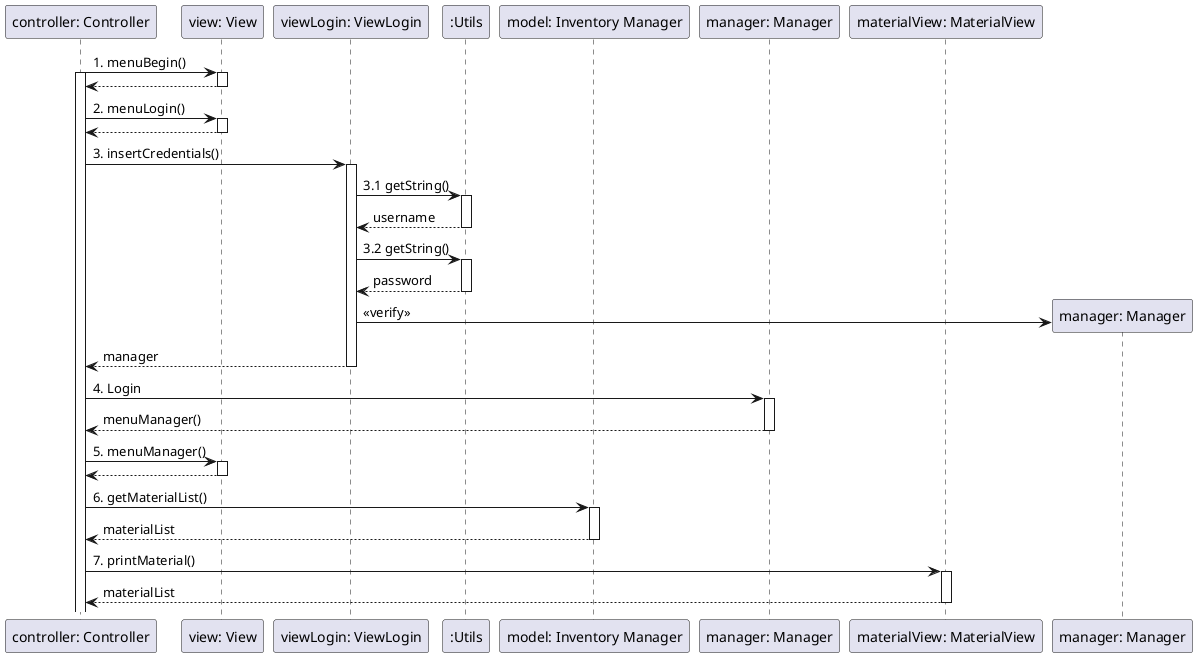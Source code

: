 @startuml
participant "controller: Controller" as A
participant "view: View" as B
participant "viewLogin: ViewLogin" as C
participant ":Utils" as D
participant "model: Inventory Manager" as E
participant "manager: Manager" as F
participant "materialView: MaterialView" as G

A -> B: 1. menuBegin()
activate A
activate B
return
deactivate B

A -> B: 2. menuLogin()
activate B
return
deactivate B

A -> C: 3. insertCredentials()
activate C
C -> D: 3.1 getString()
activate D
return username
deactivate D
C -> D: 3.2 getString()
activate D
return password
deactivate D
C -> "manager: Manager" ** : <<verify>>
C --> A: manager
deactivate C
A -> F: 4. Login
activate F
return menuManager()
deactivate F
A -> B: 5. menuManager()
activate B
return
deactivate B

A -> E: 6. getMaterialList()
activate E
return materialList

A -> G: 7. printMaterial()
activate G
return materialList
@enduml